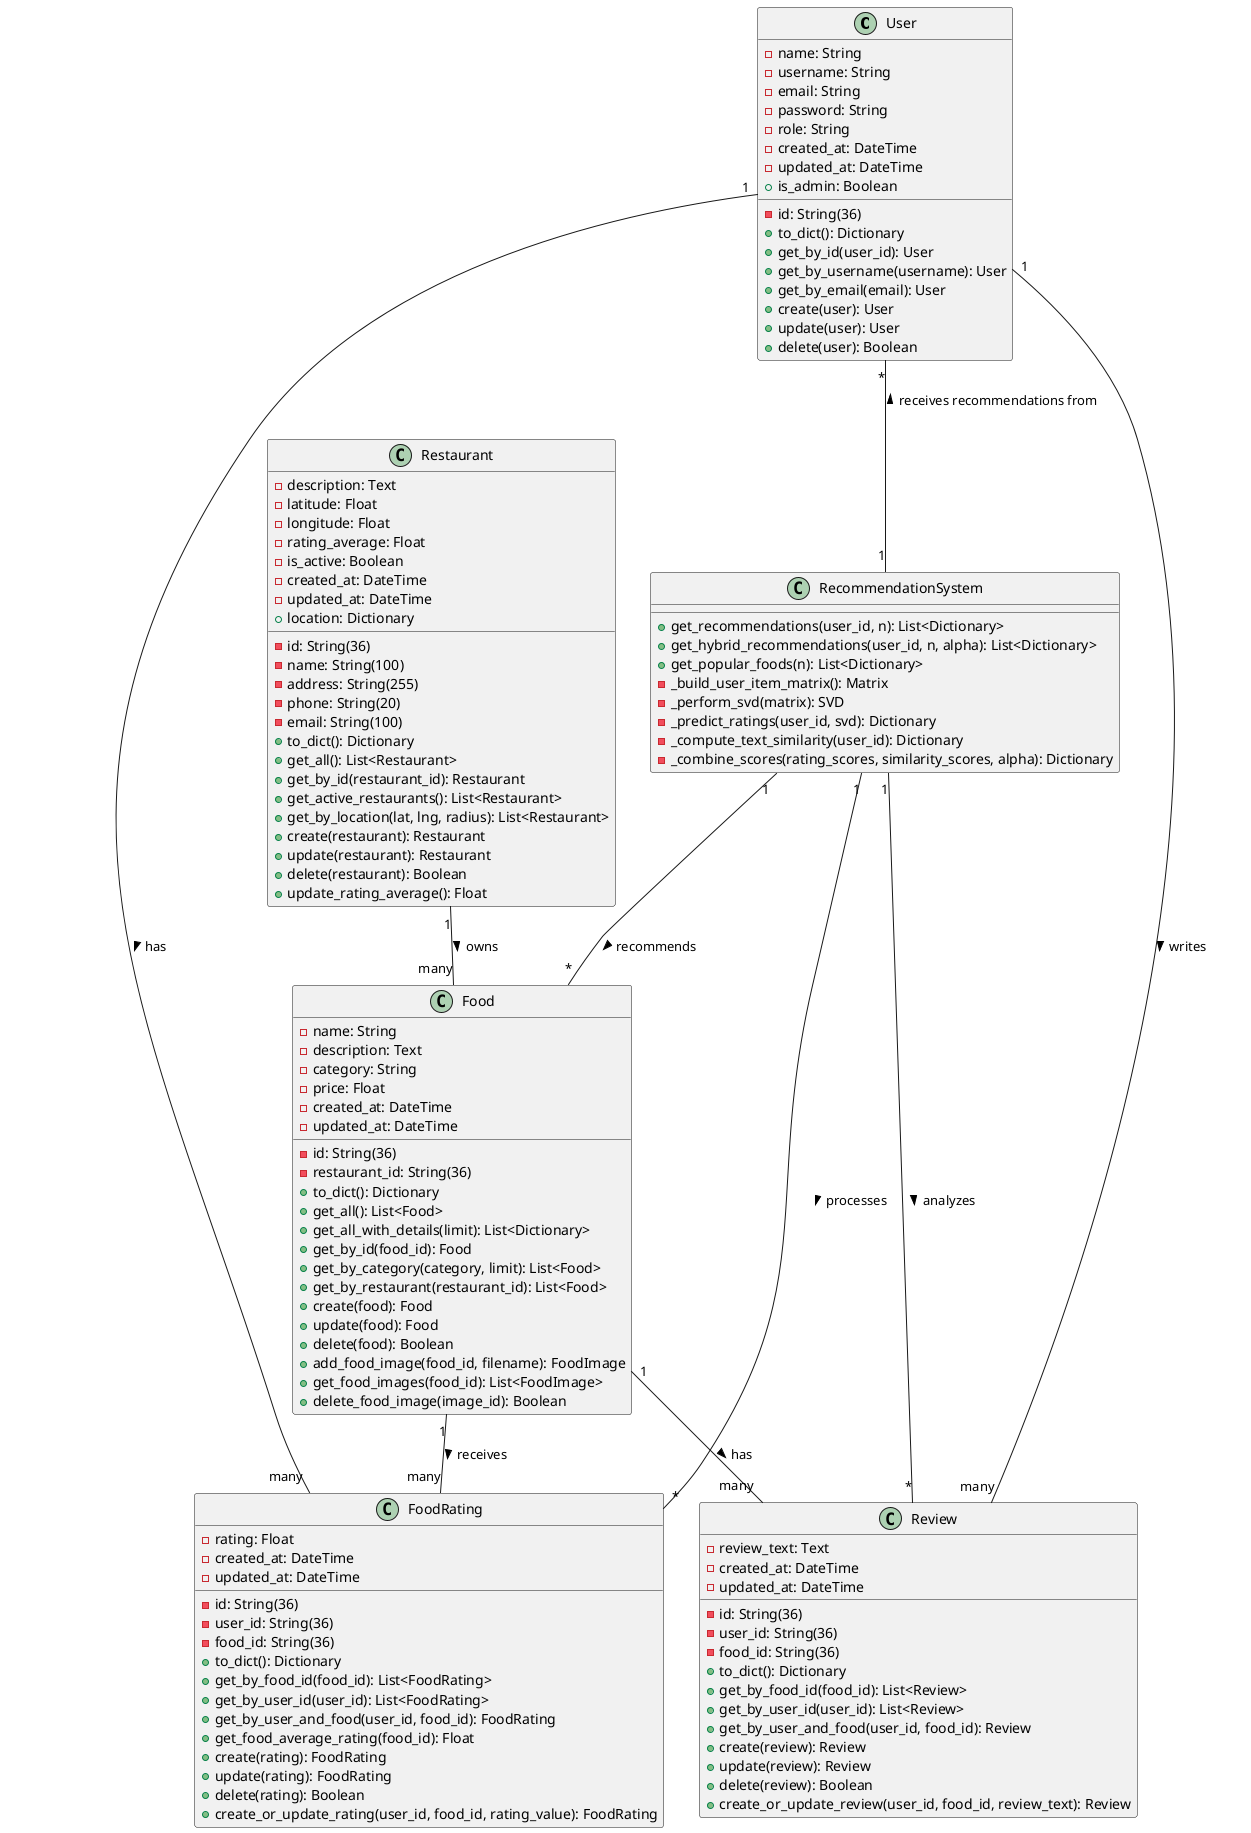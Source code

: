 @startuml GoFood API Class Diagram

' Class definitions with attributes and methods
class User {
  -id: String(36)
  -name: String
  -username: String
  -email: String
  -password: String
  -role: String
  -created_at: DateTime
  -updated_at: DateTime
  +to_dict(): Dictionary
  +is_admin: Boolean
  +get_by_id(user_id): User
  +get_by_username(username): User
  +get_by_email(email): User
  +create(user): User
  +update(user): User
  +delete(user): Boolean
}

class Restaurant {
  -id: String(36)
  -name: String(100)
  -description: Text
  -address: String(255)
  -phone: String(20)
  -email: String(100)
  -latitude: Float
  -longitude: Float
  -rating_average: Float
  -is_active: Boolean
  -created_at: DateTime
  -updated_at: DateTime
  +to_dict(): Dictionary
  +location: Dictionary
  +get_all(): List<Restaurant>
  +get_by_id(restaurant_id): Restaurant
  +get_active_restaurants(): List<Restaurant>
  +get_by_location(lat, lng, radius): List<Restaurant>
  +create(restaurant): Restaurant
  +update(restaurant): Restaurant
  +delete(restaurant): Boolean
  +update_rating_average(): Float
}

class Food {
  -id: String(36)
  -name: String
  -description: Text
  -category: String
  -price: Float
  -restaurant_id: String(36)
  -created_at: DateTime
  -updated_at: DateTime
  +to_dict(): Dictionary
  +get_all(): List<Food>
  +get_all_with_details(limit): List<Dictionary>
  +get_by_id(food_id): Food
  +get_by_category(category, limit): List<Food>
  +get_by_restaurant(restaurant_id): List<Food>
  +create(food): Food
  +update(food): Food
  +delete(food): Boolean
  +add_food_image(food_id, filename): FoodImage
  +get_food_images(food_id): List<FoodImage>
  +delete_food_image(image_id): Boolean
}

class FoodRating {
  -id: String(36)
  -user_id: String(36)
  -food_id: String(36)
  -rating: Float
  -created_at: DateTime
  -updated_at: DateTime
  +to_dict(): Dictionary
  +get_by_food_id(food_id): List<FoodRating>
  +get_by_user_id(user_id): List<FoodRating>
  +get_by_user_and_food(user_id, food_id): FoodRating
  +get_food_average_rating(food_id): Float
  +create(rating): FoodRating
  +update(rating): FoodRating
  +delete(rating): Boolean
  +create_or_update_rating(user_id, food_id, rating_value): FoodRating
}

class Review {
  -id: String(36)
  -user_id: String(36)
  -food_id: String(36)
  -review_text: Text
  -created_at: DateTime
  -updated_at: DateTime
  +to_dict(): Dictionary
  +get_by_food_id(food_id): List<Review>
  +get_by_user_id(user_id): List<Review>
  +get_by_user_and_food(user_id, food_id): Review
  +create(review): Review
  +update(review): Review
  +delete(review): Boolean
  +create_or_update_review(user_id, food_id, review_text): Review
}

class RecommendationSystem {
  +get_recommendations(user_id, n): List<Dictionary>
  +get_hybrid_recommendations(user_id, n, alpha): List<Dictionary>
  +get_popular_foods(n): List<Dictionary>
  -_build_user_item_matrix(): Matrix
  -_perform_svd(matrix): SVD
  -_predict_ratings(user_id, svd): Dictionary
  -_compute_text_similarity(user_id): Dictionary
  -_combine_scores(rating_scores, similarity_scores, alpha): Dictionary
}

' Relationships
User "1" -- "many" FoodRating : has >
User "1" -- "many" Review : writes >
Restaurant "1" -- "many" Food : owns >
Food "1" -- "many" FoodRating : receives >
Food "1" -- "many" Review : has >

' Adjusted direction to show recommendations flow to users
User "*" -- "1" RecommendationSystem : < receives recommendations from
RecommendationSystem "1" -- "*" FoodRating : processes >
RecommendationSystem "1" -- "*" Review : analyzes >
RecommendationSystem "1" -- "*" Food : recommends >

@enduml

